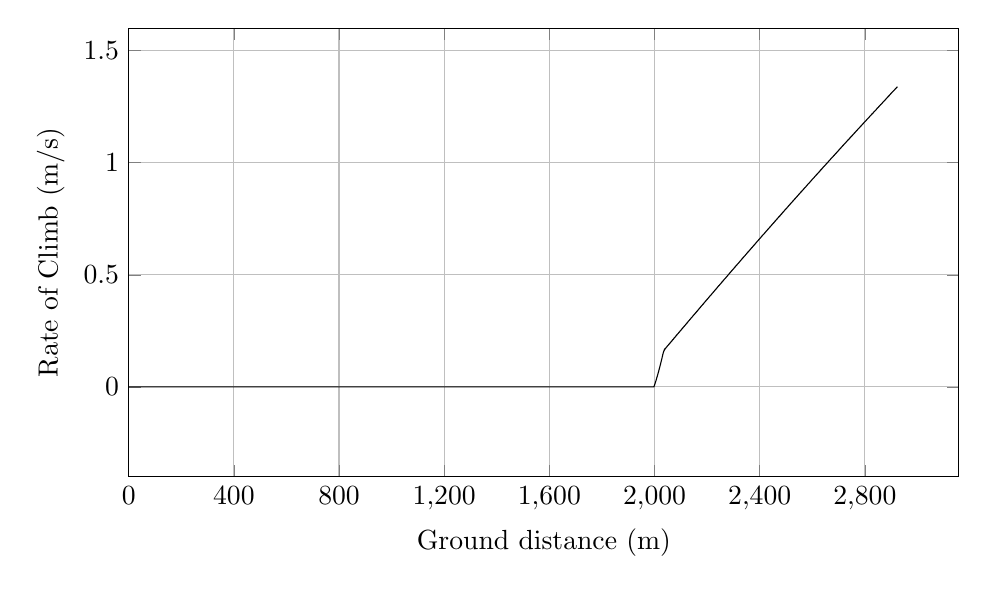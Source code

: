 %RateOfClimb_vs_GroundDistance
\begin{tikzpicture}

\begin{axis}[
width=\textwidth,
height=0.6\textwidth,
scaled ticks=false, tick label style={/pgf/number format/fixed},
xmin=0.0,
xmax=3157.695,
xtick={0,400,800,1200,1600,2000,2400,2800,3200},
xlabel={Ground distance (m)},
xmajorgrids,
ymin=-0.4,
ymax=1.6,
ylabel={Rate of Climb (m/s)},
ymajorgrids,
legend style={at={(1.03,0.5)},anchor=west,draw=black,fill=white,legend cell align=left}
]

\addplot [
color=black,
solid
]
table[row sep=crcr]{
1.36E-8	0.0\\
3.027E-7	0.0\\
2.959E-6	0.0\\
1.539E-5	0.0\\
5.361E-5	0.0\\
1.622E-4	0.0\\
3.721E-4	0.0\\
6.84E-4	0.0\\
0.001	0.0\\
0.002	0.0\\
0.002	0.0\\
0.003	0.0\\
0.004	0.0\\
0.005	0.0\\
0.006	0.0\\
0.007	0.0\\
0.008	0.0\\
0.009	0.0\\
0.01	0.0\\
0.012	0.0\\
0.013	0.0\\
0.015	0.0\\
0.017	0.0\\
0.019	0.0\\
0.021	0.0\\
0.023	0.0\\
0.025	0.0\\
0.027	0.0\\
0.03	0.0\\
0.032	0.0\\
0.035	0.0\\
0.037	0.0\\
0.04	0.0\\
0.043	0.0\\
0.046	0.0\\
0.049	0.0\\
0.052	0.0\\
0.055	0.0\\
0.059	0.0\\
0.062	0.0\\
0.066	0.0\\
0.07	0.0\\
0.073	0.0\\
0.077	0.0\\
0.081	0.0\\
0.085	0.0\\
0.09	0.0\\
0.094	0.0\\
0.098	0.0\\
0.103	0.0\\
0.108	0.0\\
0.112	0.0\\
0.117	0.0\\
0.122	0.0\\
0.127	0.0\\
0.132	0.0\\
0.138	0.0\\
0.143	0.0\\
0.148	0.0\\
0.154	0.0\\
0.16	0.0\\
0.166	0.0\\
0.172	0.0\\
0.178	0.0\\
0.184	0.0\\
0.19	0.0\\
0.196	0.0\\
0.203	0.0\\
0.21	0.0\\
0.216	0.0\\
0.223	0.0\\
0.23	0.0\\
0.237	0.0\\
0.244	0.0\\
0.251	0.0\\
0.259	0.0\\
0.266	0.0\\
0.274	0.0\\
0.282	0.0\\
0.289	0.0\\
0.298	0.0\\
0.306	0.0\\
0.314	0.0\\
0.322	0.0\\
0.33	0.0\\
0.339	0.0\\
0.347	0.0\\
0.356	0.0\\
0.365	0.0\\
0.374	0.0\\
0.384	0.0\\
0.393	0.0\\
0.402	0.0\\
0.412	0.0\\
0.421	0.0\\
0.431	0.0\\
0.441	0.0\\
0.451	0.0\\
0.461	0.0\\
0.472	0.0\\
0.482	0.0\\
0.493	0.0\\
0.504	0.0\\
0.514	0.0\\
0.525	0.0\\
0.536	0.0\\
0.547	0.0\\
0.559	0.0\\
0.57	0.0\\
0.582	0.0\\
0.594	0.0\\
0.605	0.0\\
0.617	0.0\\
0.63	0.0\\
0.642	0.0\\
0.654	0.0\\
0.667	0.0\\
0.68	0.0\\
0.693	0.0\\
0.706	0.0\\
0.718	0.0\\
0.732	0.0\\
0.745	0.0\\
0.759	0.0\\
0.773	0.0\\
0.786	0.0\\
0.8	0.0\\
0.815	0.0\\
0.829	0.0\\
0.844	0.0\\
0.858	0.0\\
0.873	0.0\\
0.888	0.0\\
0.903	0.0\\
0.918	0.0\\
0.934	0.0\\
0.949	0.0\\
0.965	0.0\\
0.98	0.0\\
0.996	0.0\\
1.012	0.0\\
1.028	0.0\\
1.044	0.0\\
1.061	0.0\\
1.077	0.0\\
1.094	0.0\\
1.111	0.0\\
1.128	0.0\\
1.145	0.0\\
1.162	0.0\\
1.18	0.0\\
1.198	0.0\\
1.215	0.0\\
1.234	0.0\\
1.252	0.0\\
1.27	0.0\\
1.289	0.0\\
1.308	0.0\\
1.327	0.0\\
1.346	0.0\\
1.365	0.0\\
1.385	0.0\\
1.405	0.0\\
1.425	0.0\\
1.445	0.0\\
1.466	0.0\\
1.485	0.0\\
1.505	0.0\\
1.526	0.0\\
1.546	0.0\\
1.567	0.0\\
1.588	0.0\\
1.609	0.0\\
1.63	0.0\\
1.652	0.0\\
1.674	0.0\\
1.696	0.0\\
1.717	0.0\\
1.74	0.0\\
1.763	0.0\\
1.786	0.0\\
1.809	0.0\\
1.832	0.0\\
1.856	0.0\\
1.879	0.0\\
1.903	0.0\\
1.927	0.0\\
1.952	0.0\\
1.976	0.0\\
2.0	0.0\\
2.025	0.0\\
2.05	0.0\\
2.075	0.0\\
2.1	0.0\\
2.126	0.0\\
2.152	0.0\\
2.177	0.0\\
2.203	0.0\\
2.23	0.0\\
2.257	0.0\\
2.284	0.0\\
2.311	0.0\\
2.339	0.0\\
2.366	0.0\\
2.394	0.0\\
2.422	0.0\\
2.45	0.0\\
2.479	0.0\\
2.507	0.0\\
2.535	0.0\\
2.563	0.0\\
2.592	0.0\\
2.621	0.0\\
2.65	0.0\\
2.68	0.0\\
2.709	0.0\\
2.74	0.0\\
2.77	0.0\\
2.801	0.0\\
2.832	0.0\\
2.862	0.0\\
2.893	0.0\\
2.924	0.0\\
2.955	0.0\\
2.987	0.0\\
3.019	0.0\\
3.051	0.0\\
3.083	0.0\\
3.115	0.0\\
3.149	0.0\\
3.182	0.0\\
3.214	0.0\\
3.248	0.0\\
3.282	0.0\\
3.316	0.0\\
3.351	0.0\\
3.386	0.0\\
3.422	0.0\\
3.456	0.0\\
3.491	0.0\\
3.526	0.0\\
3.561	0.0\\
3.597	0.0\\
3.633	0.0\\
3.67	0.0\\
3.708	0.0\\
3.745	0.0\\
3.783	0.0\\
3.821	0.0\\
3.859	0.0\\
3.897	0.0\\
3.935	0.0\\
3.974	0.0\\
4.012	0.0\\
4.052	0.0\\
4.09	0.0\\
4.129	0.0\\
4.168	0.0\\
4.208	0.0\\
4.248	0.0\\
4.289	0.0\\
4.33	0.0\\
4.371	0.0\\
4.412	0.0\\
4.454	0.0\\
4.495	0.0\\
4.537	0.0\\
4.581	0.0\\
4.623	0.0\\
4.666	0.0\\
4.709	0.0\\
4.752	0.0\\
4.796	0.0\\
4.841	0.0\\
4.885	0.0\\
4.929	0.0\\
4.973	0.0\\
5.017	0.0\\
5.063	0.0\\
5.108	0.0\\
5.154	0.0\\
5.199	0.0\\
5.244	0.0\\
5.292	0.0\\
5.338	0.0\\
5.386	0.0\\
5.434	0.0\\
5.481	0.0\\
5.53	0.0\\
5.579	0.0\\
5.626	0.0\\
5.675	0.0\\
5.725	0.0\\
5.774	0.0\\
5.826	0.0\\
5.874	0.0\\
5.923	0.0\\
5.973	0.0\\
6.023	0.0\\
6.074	0.0\\
6.125	0.0\\
6.177	0.0\\
6.23	0.0\\
6.283	0.0\\
6.335	0.0\\
6.388	0.0\\
6.441	0.0\\
6.495	0.0\\
6.55	0.0\\
6.604	0.0\\
6.658	0.0\\
6.712	0.0\\
6.767	0.0\\
6.822	0.0\\
6.877	0.0\\
6.934	0.0\\
6.989	0.0\\
7.046	0.0\\
7.103	0.0\\
7.16	0.0\\
7.218	0.0\\
7.277	0.0\\
7.335	0.0\\
7.393	0.0\\
7.452	0.0\\
7.512	0.0\\
7.573	0.0\\
7.632	0.0\\
7.693	0.0\\
7.753	0.0\\
7.814	0.0\\
7.876	0.0\\
7.938	0.0\\
8.001	0.0\\
8.065	0.0\\
8.127	0.0\\
8.19	0.0\\
8.253	0.0\\
8.316	0.0\\
8.38	0.0\\
8.445	0.0\\
8.51	0.0\\
8.574	0.0\\
8.639	0.0\\
8.707	0.0\\
8.773	0.0\\
8.839	0.0\\
8.906	0.0\\
8.972	0.0\\
9.039	0.0\\
9.107	0.0\\
9.175	0.0\\
9.244	0.0\\
9.312	0.0\\
9.382	0.0\\
9.451	0.0\\
9.521	0.0\\
9.591	0.0\\
9.662	0.0\\
9.734	0.0\\
9.806	0.0\\
9.878	0.0\\
9.952	0.0\\
10.024	0.0\\
10.096	0.0\\
10.168	0.0\\
10.241	0.0\\
10.315	0.0\\
10.39	0.0\\
10.465	0.0\\
10.541	0.0\\
10.618	0.0\\
10.693	0.0\\
10.77	0.0\\
10.847	0.0\\
10.925	0.0\\
11.003	0.0\\
11.082	0.0\\
11.159	0.0\\
11.239	0.0\\
11.317	0.0\\
11.396	0.0\\
11.478	0.0\\
11.557	0.0\\
11.637	0.0\\
11.718	0.0\\
11.8	0.0\\
11.882	0.0\\
11.964	0.0\\
12.046	0.0\\
12.13	0.0\\
12.214	0.0\\
12.296	0.0\\
12.381	0.0\\
12.465	0.0\\
12.55	0.0\\
12.635	0.0\\
12.721	0.0\\
12.807	0.0\\
12.893	0.0\\
12.978	0.0\\
13.065	0.0\\
13.152	0.0\\
13.241	0.0\\
13.33	0.0\\
13.417	0.0\\
13.507	0.0\\
13.596	0.0\\
13.687	0.0\\
13.779	0.0\\
13.873	0.0\\
13.964	0.0\\
14.056	0.0\\
14.149	0.0\\
14.243	0.0\\
14.339	0.0\\
14.431	0.0\\
14.524	0.0\\
14.619	0.0\\
14.715	0.0\\
14.81	0.0\\
14.903	0.0\\
15.001	0.0\\
15.098	0.0\\
15.197	0.0\\
15.295	0.0\\
15.393	0.0\\
15.49	0.0\\
15.588	0.0\\
15.688	0.0\\
15.787	0.0\\
15.887	0.0\\
15.988	0.0\\
16.088	0.0\\
16.191	0.0\\
16.292	0.0\\
16.396	0.0\\
16.498	0.0\\
16.601	0.0\\
16.706	0.0\\
16.811	0.0\\
16.918	0.0\\
17.023	0.0\\
17.129	0.0\\
17.235	0.0\\
17.341	0.0\\
17.448	0.0\\
17.557	0.0\\
17.666	0.0\\
17.775	0.0\\
17.885	0.0\\
17.996	0.0\\
18.109	0.0\\
18.22	0.0\\
18.333	0.0\\
18.445	0.0\\
18.557	0.0\\
18.669	0.0\\
18.782	0.0\\
18.896	0.0\\
19.009	0.0\\
19.124	0.0\\
19.241	0.0\\
19.355	0.0\\
19.47	0.0\\
19.585	0.0\\
19.705	0.0\\
19.821	0.0\\
19.941	0.0\\
20.061	0.0\\
20.177	0.0\\
20.298	0.0\\
20.42	0.0\\
20.542	0.0\\
20.662	0.0\\
20.784	0.0\\
20.904	0.0\\
21.028	0.0\\
21.148	0.0\\
21.271	0.0\\
21.393	0.0\\
21.514	0.0\\
21.637	0.0\\
21.759	0.0\\
21.885	0.0\\
22.01	0.0\\
22.136	0.0\\
22.264	0.0\\
22.393	0.0\\
22.521	0.0\\
22.649	0.0\\
22.775	0.0\\
22.903	0.0\\
23.032	0.0\\
23.163	0.0\\
23.295	0.0\\
23.427	0.0\\
23.559	0.0\\
23.687	0.0\\
23.818	0.0\\
23.948	0.0\\
24.077	0.0\\
24.21	0.0\\
24.345	0.0\\
24.477	0.0\\
24.61	0.0\\
24.747	0.0\\
24.883	0.0\\
25.017	0.0\\
25.154	0.0\\
25.29	0.0\\
25.425	0.0\\
25.562	0.0\\
25.701	0.0\\
25.837	0.0\\
25.975	0.0\\
26.003	0.0\\
26.021	0.0\\
26.031	0.0\\
26.058	0.0\\
26.061	0.0\\
26.064	0.0\\
26.066	0.0\\
26.068	0.0\\
26.07	0.0\\
26.078	0.0\\
26.103	0.0\\
26.167	0.0\\
26.298	0.0\\
26.427	0.0\\
26.556	0.0\\
26.686	0.0\\
26.818	0.0\\
26.949	0.0\\
27.08	0.0\\
27.215	0.0\\
27.348	0.0\\
27.482	0.0\\
27.617	0.0\\
27.753	0.0\\
27.889	0.0\\
28.024	0.0\\
28.161	0.0\\
28.298	0.0\\
28.435	0.0\\
28.574	0.0\\
28.714	0.0\\
28.853	0.0\\
28.992	0.0\\
29.133	0.0\\
29.275	0.0\\
29.416	0.0\\
29.558	0.0\\
29.702	0.0\\
29.847	0.0\\
29.99	0.0\\
30.132	0.0\\
30.277	0.0\\
30.422	0.0\\
30.566	0.0\\
30.712	0.0\\
30.857	0.0\\
31.007	0.0\\
31.154	0.0\\
31.303	0.0\\
31.451	0.0\\
31.603	0.0\\
31.755	0.0\\
31.906	0.0\\
32.056	0.0\\
32.21	0.0\\
32.36	0.0\\
32.512	0.0\\
32.665	0.0\\
32.821	0.0\\
32.977	0.0\\
33.131	0.0\\
33.289	0.0\\
33.444	0.0\\
33.6	0.0\\
33.757	0.0\\
33.917	0.0\\
34.074	0.0\\
34.233	0.0\\
34.393	0.0\\
34.554	0.0\\
34.714	0.0\\
34.876	0.0\\
35.037	0.0\\
35.2	0.0\\
35.363	0.0\\
35.527	0.0\\
35.691	0.0\\
35.855	0.0\\
36.017	0.0\\
36.182	0.0\\
36.349	0.0\\
36.514	0.0\\
36.681	0.0\\
36.846	0.0\\
37.013	0.0\\
37.182	0.0\\
37.351	0.0\\
37.52	0.0\\
37.69	0.0\\
37.86	0.0\\
38.028	0.0\\
38.199	0.0\\
38.373	0.0\\
38.547	0.0\\
38.719	0.0\\
38.892	0.0\\
39.062	0.0\\
39.238	0.0\\
39.412	0.0\\
39.585	0.0\\
39.761	0.0\\
39.937	0.0\\
40.114	0.0\\
40.291	0.0\\
40.468	0.0\\
40.646	0.0\\
40.824	0.0\\
41.001	0.0\\
41.18	0.0\\
41.36	0.0\\
41.539	0.0\\
41.72	0.0\\
41.899	0.0\\
42.081	0.0\\
42.265	0.0\\
42.445	0.0\\
42.627	0.0\\
42.811	0.0\\
42.994	0.0\\
43.178	0.0\\
43.362	0.0\\
43.546	0.0\\
43.732	0.0\\
43.917	0.0\\
44.105	0.0\\
44.294	0.0\\
44.479	0.0\\
44.665	0.0\\
44.852	0.0\\
45.038	0.0\\
45.227	0.0\\
45.416	0.0\\
45.605	0.0\\
45.794	0.0\\
45.987	0.0\\
46.178	0.0\\
46.368	0.0\\
46.559	0.0\\
46.751	0.0\\
46.942	0.0\\
47.137	0.0\\
47.334	0.0\\
47.53	0.0\\
47.723	0.0\\
47.919	0.0\\
48.113	0.0\\
48.311	0.0\\
48.509	0.0\\
48.705	0.0\\
48.903	0.0\\
49.1	0.0\\
49.297	0.0\\
49.495	0.0\\
49.694	0.0\\
49.895	0.0\\
50.097	0.0\\
50.296	0.0\\
50.498	0.0\\
50.7	0.0\\
50.903	0.0\\
51.105	0.0\\
51.308	0.0\\
51.51	0.0\\
51.714	0.0\\
51.918	0.0\\
52.121	0.0\\
52.326	0.0\\
52.532	0.0\\
52.739	0.0\\
52.944	0.0\\
53.154	0.0\\
53.361	0.0\\
53.571	0.0\\
53.778	0.0\\
53.988	0.0\\
54.196	0.0\\
54.407	0.0\\
54.617	0.0\\
54.827	0.0\\
55.04	0.0\\
55.254	0.0\\
55.467	0.0\\
55.681	0.0\\
55.895	0.0\\
56.109	0.0\\
56.326	0.0\\
56.542	0.0\\
56.761	0.0\\
56.977	0.0\\
57.196	0.0\\
57.413	0.0\\
57.634	0.0\\
57.854	0.0\\
58.074	0.0\\
58.294	0.0\\
58.516	0.0\\
58.738	0.0\\
58.96	0.0\\
59.183	0.0\\
59.406	0.0\\
59.631	0.0\\
59.856	0.0\\
60.084	0.0\\
60.308	0.0\\
60.535	0.0\\
60.764	0.0\\
60.991	0.0\\
61.218	0.0\\
61.447	0.0\\
61.674	0.0\\
61.907	0.0\\
62.137	0.0\\
62.366	0.0\\
62.596	0.0\\
62.828	0.0\\
63.06	0.0\\
63.293	0.0\\
63.526	0.0\\
63.76	0.0\\
63.993	0.0\\
64.231	0.0\\
64.471	0.0\\
64.709	0.0\\
64.949	0.0\\
65.187	0.0\\
65.427	0.0\\
65.666	0.0\\
65.909	0.0\\
66.151	0.0\\
66.395	0.0\\
66.638	0.0\\
66.882	0.0\\
67.124	0.0\\
67.368	0.0\\
67.616	0.0\\
67.861	0.0\\
68.11	0.0\\
68.356	0.0\\
68.605	0.0\\
68.855	0.0\\
69.104	0.0\\
69.358	0.0\\
69.612	0.0\\
69.863	0.0\\
70.117	0.0\\
70.371	0.0\\
70.625	0.0\\
70.88	0.0\\
71.135	0.0\\
71.395	0.0\\
71.653	0.0\\
71.915	0.0\\
72.172	0.0\\
72.433	0.0\\
72.693	0.0\\
72.956	0.0\\
73.217	0.0\\
73.482	0.0\\
73.743	0.0\\
74.008	0.0\\
74.275	0.0\\
74.545	0.0\\
74.816	0.0\\
75.083	0.0\\
75.354	0.0\\
75.628	0.0\\
75.899	0.0\\
76.17	0.0\\
76.443	0.0\\
76.716	0.0\\
76.993	0.0\\
77.27	0.0\\
77.548	0.0\\
77.826	0.0\\
78.104	0.0\\
78.386	0.0\\
78.669	0.0\\
78.954	0.0\\
79.237	0.0\\
79.519	0.0\\
79.806	0.0\\
80.092	0.0\\
80.379	0.0\\
80.669	0.0\\
80.96	0.0\\
81.251	0.0\\
81.543	0.0\\
81.836	0.0\\
82.131	0.0\\
82.428	0.0\\
82.728	0.0\\
83.027	0.0\\
83.33	0.0\\
83.63	0.0\\
83.93	0.0\\
84.234	0.0\\
84.537	0.0\\
84.841	0.0\\
85.148	0.0\\
85.455	0.0\\
85.762	0.0\\
86.072	0.0\\
86.384	0.0\\
86.697	0.0\\
87.012	0.0\\
87.327	0.0\\
87.645	0.0\\
87.962	0.0\\
88.278	0.0\\
88.601	0.0\\
88.921	0.0\\
89.242	0.0\\
89.566	0.0\\
89.888	0.0\\
90.214	0.0\\
90.541	0.0\\
90.867	0.0\\
91.197	0.0\\
91.527	0.0\\
91.856	0.0\\
92.191	0.0\\
92.528	0.0\\
92.867	0.0\\
93.203	0.0\\
93.537	0.0\\
93.876	0.0\\
94.209	0.0\\
94.55	0.0\\
94.891	0.0\\
95.231	0.0\\
95.574	0.0\\
95.914	0.0\\
96.257	0.0\\
96.6	0.0\\
96.942	0.0\\
97.286	0.0\\
97.629	0.0\\
97.971	0.0\\
98.312	0.0\\
98.656	0.0\\
99.001	0.0\\
99.35	0.0\\
99.695	0.0\\
100.041	0.0\\
100.386	0.0\\
100.729	0.0\\
101.074	0.0\\
101.419	0.0\\
101.763	0.0\\
102.111	0.0\\
102.456	0.0\\
102.798	0.0\\
103.141	0.0\\
103.485	0.0\\
103.829	0.0\\
104.172	0.0\\
104.512	0.0\\
104.86	0.0\\
105.205	0.0\\
105.548	0.0\\
105.888	0.0\\
106.233	0.0\\
106.575	0.0\\
106.916	0.0\\
107.257	0.0\\
107.599	0.0\\
107.937	0.0\\
108.275	0.0\\
108.288	0.0\\
108.3	0.0\\
108.309	0.0\\
108.317	0.0\\
108.325	0.0\\
108.339	0.0\\
108.351	0.0\\
108.395	0.0\\
108.53	0.0\\
108.799	0.0\\
109.105	0.0\\
109.415	0.0\\
109.723	0.0\\
110.032	0.0\\
110.341	0.0\\
110.653	0.0\\
110.971	0.0\\
111.289	0.0\\
111.609	0.0\\
111.928	0.0\\
112.248	0.0\\
112.572	0.0\\
112.895	0.0\\
113.22	0.0\\
113.549	0.0\\
113.877	0.0\\
114.209	0.0\\
114.541	0.0\\
114.878	0.0\\
115.216	0.0\\
115.555	0.0\\
115.897	0.0\\
116.24	0.0\\
116.585	0.0\\
116.928	0.0\\
117.275	0.0\\
117.624	0.0\\
117.974	0.0\\
118.327	0.0\\
118.682	0.0\\
119.039	0.0\\
119.397	0.0\\
119.755	0.0\\
120.113	0.0\\
120.474	0.0\\
120.841	0.0\\
121.205	0.0\\
121.573	0.0\\
121.941	0.0\\
122.31	0.0\\
122.683	0.0\\
123.053	0.0\\
123.428	0.0\\
123.804	0.0\\
124.178	0.0\\
124.552	0.0\\
124.926	0.0\\
125.305	0.0\\
125.681	0.0\\
126.061	0.0\\
126.445	0.0\\
126.827	0.0\\
127.207	0.0\\
127.593	0.0\\
127.971	0.0\\
128.355	0.0\\
128.737	0.0\\
129.12	0.0\\
129.501	0.0\\
129.884	0.0\\
130.268	0.0\\
130.652	0.0\\
131.037	0.0\\
131.423	0.0\\
131.809	0.0\\
132.193	0.0\\
132.58	0.0\\
132.962	0.0\\
133.345	0.0\\
133.728	0.0\\
134.115	0.0\\
134.501	0.0\\
134.886	0.0\\
135.27	0.0\\
135.651	0.0\\
136.035	0.0\\
136.417	0.0\\
136.799	0.0\\
137.18	0.0\\
137.564	0.0\\
137.945	0.0\\
138.33	0.0\\
138.713	0.0\\
139.096	0.0\\
139.48	0.0\\
139.863	0.0\\
140.247	0.0\\
140.632	0.0\\
141.016	0.0\\
141.4	0.0\\
141.784	0.0\\
142.167	0.0\\
142.552	0.0\\
142.936	0.0\\
143.322	0.0\\
143.706	0.0\\
144.09	0.0\\
144.477	0.0\\
144.864	0.0\\
145.248	0.0\\
145.63	0.0\\
146.013	0.0\\
146.397	0.0\\
146.78	0.0\\
147.165	0.0\\
147.547	0.0\\
147.931	0.0\\
148.315	0.0\\
148.7	0.0\\
149.087	0.0\\
149.471	0.0\\
149.855	0.0\\
150.238	0.0\\
150.622	0.0\\
151.008	0.0\\
151.395	0.0\\
151.78	0.0\\
152.165	0.0\\
152.551	0.0\\
152.94	0.0\\
153.325	0.0\\
153.712	0.0\\
154.1	0.0\\
154.489	0.0\\
154.879	0.0\\
155.268	0.0\\
155.656	0.0\\
156.044	0.0\\
156.435	0.0\\
156.821	0.0\\
157.211	0.0\\
157.6	0.0\\
157.99	0.0\\
158.381	0.0\\
158.773	0.0\\
159.164	0.0\\
159.554	0.0\\
159.946	0.0\\
160.338	0.0\\
160.73	0.0\\
161.124	0.0\\
161.519	0.0\\
161.914	0.0\\
162.31	0.0\\
162.706	0.0\\
163.103	0.0\\
163.5	0.0\\
163.896	0.0\\
164.293	0.0\\
164.688	0.0\\
165.086	0.0\\
165.485	0.0\\
165.883	0.0\\
166.282	0.0\\
166.683	0.0\\
167.085	0.0\\
167.486	0.0\\
167.889	0.0\\
168.29	0.0\\
168.692	0.0\\
169.097	0.0\\
169.501	0.0\\
169.907	0.0\\
170.312	0.0\\
170.718	0.0\\
171.124	0.0\\
171.533	0.0\\
171.942	0.0\\
172.35	0.0\\
172.76	0.0\\
173.171	0.0\\
173.583	0.0\\
173.993	0.0\\
174.401	0.0\\
174.816	0.0\\
175.23	0.0\\
175.643	0.0\\
176.054	0.0\\
176.469	0.0\\
176.883	0.0\\
177.3	0.0\\
177.719	0.0\\
178.135	0.0\\
178.555	0.0\\
178.975	0.0\\
179.397	0.0\\
179.818	0.0\\
180.241	0.0\\
180.666	0.0\\
181.09	0.0\\
181.514	0.0\\
181.611	0.0\\
181.938	0.0\\
182.363	0.0\\
183.208	0.0\\
184.086	0.0\\
184.964	0.0\\
185.846	0.0\\
186.726	0.0\\
187.618	0.0\\
188.504	0.0\\
189.393	0.0\\
190.283	0.0\\
191.176	0.0\\
192.066	0.0\\
192.962	0.0\\
193.856	0.0\\
194.761	0.0\\
195.671	0.0\\
196.574	0.0\\
197.491	0.0\\
198.403	0.0\\
199.321	0.0\\
200.235	0.0\\
201.149	0.0\\
202.068	0.0\\
202.986	0.0\\
203.91	0.0\\
204.835	0.0\\
205.762	0.0\\
206.694	0.0\\
207.628	0.0\\
208.56	0.0\\
209.499	0.0\\
210.44	0.0\\
211.375	0.0\\
212.318	0.0\\
213.271	0.0\\
214.218	0.0\\
215.175	0.0\\
216.132	0.0\\
217.082	0.0\\
218.037	0.0\\
218.992	0.0\\
219.953	0.0\\
220.913	0.0\\
221.882	0.0\\
222.853	0.0\\
223.821	0.0\\
224.792	0.0\\
225.779	0.0\\
226.759	0.0\\
227.738	0.0\\
228.719	0.0\\
229.716	0.0\\
230.713	0.0\\
231.71	0.0\\
232.71	0.0\\
233.705	0.0\\
234.71	0.0\\
235.714	0.0\\
236.732	0.0\\
237.747	0.0\\
238.761	0.0\\
239.785	0.0\\
240.81	0.0\\
241.835	0.0\\
242.864	0.0\\
243.891	0.0\\
244.925	0.0\\
245.954	0.0\\
246.987	0.0\\
248.037	0.0\\
249.07	0.0\\
250.122	0.0\\
251.191	0.0\\
252.253	0.0\\
253.306	0.0\\
254.37	0.0\\
255.431	0.0\\
256.51	0.0\\
257.591	0.0\\
258.684	0.0\\
259.764	0.0\\
260.858	0.0\\
261.944	0.0\\
263.042	0.0\\
264.16	0.0\\
265.27	0.0\\
266.384	0.0\\
267.485	0.0\\
268.591	0.0\\
269.716	0.0\\
270.845	0.0\\
271.989	0.0\\
273.129	0.0\\
274.26	0.0\\
275.414	0.0\\
276.574	0.0\\
277.726	0.0\\
278.873	0.0\\
280.029	0.0\\
281.177	0.0\\
282.352	0.0\\
283.552	0.0\\
284.758	0.0\\
285.942	0.0\\
287.122	0.0\\
288.338	0.0\\
289.546	0.0\\
290.762	0.0\\
291.975	0.0\\
293.197	0.0\\
294.443	0.0\\
295.675	0.0\\
296.914	0.0\\
298.177	0.0\\
299.457	0.0\\
300.711	0.0\\
301.969	0.0\\
303.249	0.0\\
304.511	0.0\\
305.789	0.0\\
307.057	0.0\\
308.361	0.0\\
309.644	0.0\\
310.935	0.0\\
312.225	0.0\\
313.534	0.0\\
314.841	0.0\\
316.14	0.0\\
317.444	0.0\\
318.746	0.0\\
320.063	0.0\\
321.376	0.0\\
322.716	0.0\\
324.024	0.0\\
325.343	0.0\\
326.667	0.0\\
327.979	0.0\\
329.294	0.0\\
330.619	0.0\\
331.929	0.0\\
333.24	0.0\\
334.558	0.0\\
335.863	0.0\\
337.168	0.0\\
338.482	0.0\\
339.774	0.0\\
341.077	0.0\\
342.377	0.0\\
343.662	0.0\\
344.931	0.0\\
346.209	0.0\\
347.479	0.0\\
348.746	0.0\\
350.002	0.0\\
351.263	0.0\\
352.522	0.0\\
353.784	0.0\\
355.036	0.0\\
356.284	0.0\\
356.533	0.0\\
356.702	0.0\\
356.786	0.0\\
356.843	0.0\\
356.888	0.0\\
356.919	0.0\\
356.962	0.0\\
356.986	0.0\\
356.996	0.0\\
357.006	0.0\\
357.054	0.0\\
357.209	0.0\\
357.668	0.0\\
358.588	0.0\\
359.661	0.0\\
360.745	0.0\\
361.83	0.0\\
362.927	0.0\\
364.029	0.0\\
365.137	0.0\\
366.249	0.0\\
367.361	0.0\\
368.486	0.0\\
369.616	0.0\\
370.756	0.0\\
371.904	0.0\\
373.045	0.0\\
374.198	0.0\\
375.354	0.0\\
376.514	0.0\\
377.684	0.0\\
378.858	0.0\\
380.037	0.0\\
381.222	0.0\\
382.417	0.0\\
383.615	0.0\\
384.821	0.0\\
386.044	0.0\\
387.276	0.0\\
388.51	0.0\\
389.737	0.0\\
390.981	0.0\\
392.232	0.0\\
393.481	0.0\\
394.742	0.0\\
396.02	0.0\\
397.28	0.0\\
398.573	0.0\\
399.85	0.0\\
401.123	0.0\\
402.424	0.0\\
403.732	0.0\\
405.036	0.0\\
406.339	0.0\\
407.651	0.0\\
408.96	0.0\\
410.276	0.0\\
411.591	0.0\\
412.912	0.0\\
414.226	0.0\\
415.534	0.0\\
416.846	0.0\\
418.159	0.0\\
419.473	0.0\\
420.801	0.0\\
422.123	0.0\\
423.434	0.0\\
424.749	0.0\\
426.052	0.0\\
427.362	0.0\\
428.662	0.0\\
429.975	0.0\\
431.282	0.0\\
432.578	0.0\\
433.876	0.0\\
435.176	0.0\\
436.477	0.0\\
437.777	0.0\\
439.072	0.0\\
440.345	0.0\\
441.63	0.0\\
442.911	0.0\\
444.191	0.0\\
445.464	0.0\\
446.739	0.0\\
448.014	0.0\\
449.29	0.0\\
450.55	0.0\\
451.814	0.0\\
453.07	0.0\\
454.332	0.0\\
455.585	0.0\\
456.842	0.0\\
458.098	0.0\\
459.335	0.0\\
460.593	0.0\\
461.841	0.0\\
463.084	0.0\\
464.336	0.0\\
465.589	0.0\\
466.826	0.0\\
468.071	0.0\\
469.307	0.0\\
470.558	0.0\\
471.799	0.0\\
473.035	0.0\\
474.272	0.0\\
475.509	0.0\\
476.748	0.0\\
477.987	0.0\\
479.227	0.0\\
480.46	0.0\\
481.696	0.0\\
482.927	0.0\\
484.152	0.0\\
485.38	0.0\\
486.615	0.0\\
487.844	0.0\\
489.07	0.0\\
490.3	0.0\\
491.524	0.0\\
492.755	0.0\\
493.988	0.0\\
495.215	0.0\\
496.434	0.0\\
497.656	0.0\\
498.877	0.0\\
500.106	0.0\\
501.333	0.0\\
502.565	0.0\\
503.783	0.0\\
505.002	0.0\\
506.229	0.0\\
507.458	0.0\\
508.683	0.0\\
509.918	0.0\\
511.142	0.0\\
512.366	0.0\\
513.589	0.0\\
514.807	0.0\\
516.031	0.0\\
517.256	0.0\\
518.48	0.0\\
519.706	0.0\\
520.932	0.0\\
522.16	0.0\\
523.391	0.0\\
524.614	0.0\\
525.84	0.0\\
527.062	0.0\\
528.297	0.0\\
529.526	0.0\\
530.761	0.0\\
531.993	0.0\\
533.225	0.0\\
534.458	0.0\\
535.688	0.0\\
536.92	0.0\\
538.149	0.0\\
539.381	0.0\\
540.61	0.0\\
541.85	0.0\\
543.083	0.0\\
544.319	0.0\\
545.559	0.0\\
546.791	0.0\\
548.034	0.0\\
549.272	0.0\\
550.517	0.0\\
551.762	0.0\\
552.998	0.0\\
554.243	0.0\\
555.484	0.0\\
556.732	0.0\\
557.98	0.0\\
559.227	0.0\\
560.477	0.0\\
561.725	0.0\\
562.976	0.0\\
564.223	0.0\\
565.476	0.0\\
566.728	0.0\\
567.981	0.0\\
569.242	0.0\\
570.508	0.0\\
571.765	0.0\\
573.023	0.0\\
574.28	0.0\\
575.542	0.0\\
576.806	0.0\\
578.07	0.0\\
579.338	0.0\\
580.602	0.0\\
581.871	0.0\\
583.148	0.0\\
584.416	0.0\\
585.693	0.0\\
586.969	0.0\\
588.24	0.0\\
589.52	0.0\\
590.802	0.0\\
592.079	0.0\\
593.361	0.0\\
594.649	0.0\\
595.935	0.0\\
597.219	0.0\\
598.503	0.0\\
599.797	0.0\\
601.085	0.0\\
602.369	0.0\\
603.665	0.0\\
604.965	0.0\\
606.263	0.0\\
607.56	0.0\\
608.86	0.0\\
610.163	0.0\\
611.464	0.0\\
612.771	0.0\\
614.077	0.0\\
615.387	0.0\\
616.703	0.0\\
618.012	0.0\\
619.317	0.0\\
620.634	0.0\\
621.945	0.0\\
623.258	0.0\\
624.583	0.0\\
625.911	0.0\\
627.234	0.0\\
628.561	0.0\\
629.891	0.0\\
631.225	0.0\\
632.564	0.0\\
633.902	0.0\\
635.24	0.0\\
636.579	0.0\\
637.914	0.0\\
639.259	0.0\\
640.608	0.0\\
641.956	0.0\\
643.311	0.0\\
644.664	0.0\\
646.02	0.0\\
647.377	0.0\\
648.743	0.0\\
650.104	0.0\\
651.474	0.0\\
652.844	0.0\\
654.218	0.0\\
655.589	0.0\\
656.967	0.0\\
658.344	0.0\\
659.729	0.0\\
661.112	0.0\\
662.505	0.0\\
663.89	0.0\\
665.274	0.0\\
666.664	0.0\\
668.064	0.0\\
669.464	0.0\\
670.868	0.0\\
672.28	0.0\\
673.687	0.0\\
675.104	0.0\\
676.515	0.0\\
677.931	0.0\\
679.355	0.0\\
680.773	0.0\\
682.187	0.0\\
683.616	0.0\\
685.054	0.0\\
686.485	0.0\\
687.926	0.0\\
689.363	0.0\\
690.804	0.0\\
692.255	0.0\\
693.702	0.0\\
695.156	0.0\\
696.621	0.0\\
698.087	0.0\\
699.546	0.0\\
701.012	0.0\\
702.477	0.0\\
703.946	0.0\\
705.421	0.0\\
706.9	0.0\\
708.391	0.0\\
709.88	0.0\\
711.378	0.0\\
712.878	0.0\\
714.376	0.0\\
715.889	0.0\\
717.397	0.0\\
718.907	0.0\\
720.424	0.0\\
721.946	0.0\\
723.47	0.0\\
725.0	0.0\\
726.537	0.0\\
728.08	0.0\\
729.622	0.0\\
731.164	0.0\\
732.727	0.0\\
734.285	0.0\\
735.849	0.0\\
737.425	0.0\\
739.003	0.0\\
740.578	0.0\\
742.166	0.0\\
743.75	0.0\\
745.346	0.0\\
746.947	0.0\\
748.555	0.0\\
750.165	0.0\\
751.79	0.0\\
753.408	0.0\\
755.042	0.0\\
756.679	0.0\\
758.326	0.0\\
759.981	0.0\\
761.628	0.0\\
763.286	0.0\\
764.955	0.0\\
766.632	0.0\\
768.308	0.0\\
769.998	0.0\\
771.693	0.0\\
773.39	0.0\\
775.099	0.0\\
776.822	0.0\\
778.548	0.0\\
780.284	0.0\\
782.033	0.0\\
783.779	0.0\\
785.535	0.0\\
787.304	0.0\\
789.078	0.0\\
790.859	0.0\\
792.656	0.0\\
794.459	0.0\\
796.29	0.0\\
798.116	0.0\\
799.954	0.0\\
801.805	0.0\\
803.671	0.0\\
805.542	0.0\\
807.438	0.0\\
809.334	0.0\\
811.251	0.0\\
813.18	0.0\\
815.14	0.0\\
817.096	0.0\\
819.087	0.0\\
821.091	0.0\\
823.104	0.0\\
825.141	0.0\\
827.199	0.0\\
829.284	0.0\\
831.386	0.0\\
833.518	0.0\\
835.651	0.0\\
837.816	0.0\\
840.018	0.0\\
842.244	0.0\\
844.487	0.0\\
846.751	0.0\\
849.044	0.0\\
851.371	0.0\\
853.711	0.0\\
856.074	0.0\\
858.435	0.0\\
860.792	0.0\\
863.151	0.0\\
865.51	0.0\\
867.825	0.0\\
870.117	0.0\\
872.401	0.0\\
874.672	0.0\\
876.911	0.0\\
879.139	0.0\\
881.325	0.0\\
883.502	0.0\\
885.633	0.0\\
887.766	0.0\\
889.873	0.0\\
891.969	0.0\\
894.052	0.0\\
896.109	0.0\\
898.156	0.0\\
900.182	0.0\\
902.197	0.0\\
904.2	0.0\\
906.176	0.0\\
908.146	0.0\\
910.101	0.0\\
912.054	0.0\\
913.987	0.0\\
915.909	0.0\\
917.824	0.0\\
919.724	0.0\\
921.614	0.0\\
923.5	0.0\\
925.37	0.0\\
927.237	0.0\\
929.095	0.0\\
929.463	0.0\\
929.74	0.0\\
929.981	0.0\\
930.134	0.0\\
930.239	0.0\\
930.312	0.0\\
930.374	0.0\\
930.443	0.0\\
930.514	0.0\\
930.533	0.0\\
930.554	0.0\\
930.67	0.0\\
931.174	0.0\\
932.919	0.0\\
934.723	0.0\\
936.534	0.0\\
938.356	0.0\\
940.182	0.0\\
942.022	0.0\\
943.874	0.0\\
945.747	0.0\\
947.63	0.0\\
949.523	0.0\\
951.425	0.0\\
953.344	0.0\\
955.289	0.0\\
957.238	0.0\\
959.202	0.0\\
961.181	0.0\\
963.171	0.0\\
965.179	0.0\\
967.202	0.0\\
969.248	0.0\\
971.311	0.0\\
973.392	0.0\\
975.5	0.0\\
977.634	0.0\\
979.771	0.0\\
981.93	0.0\\
984.113	0.0\\
986.315	0.0\\
988.537	0.0\\
990.783	0.0\\
993.035	0.0\\
995.303	0.0\\
997.595	0.0\\
999.895	0.0\\
1002.196	0.0\\
1004.523	0.0\\
1006.844	0.0\\
1009.154	0.0\\
1011.461	0.0\\
1013.755	0.0\\
1016.05	0.0\\
1018.35	0.0\\
1020.644	0.0\\
1022.914	0.0\\
1025.162	0.0\\
1027.41	0.0\\
1029.645	0.0\\
1031.878	0.0\\
1034.088	0.0\\
1036.261	0.0\\
1038.454	0.0\\
1040.606	0.0\\
1042.758	0.0\\
1044.895	0.0\\
1047.026	0.0\\
1049.137	0.0\\
1051.257	0.0\\
1053.359	0.0\\
1055.455	0.0\\
1057.534	0.0\\
1059.607	0.0\\
1061.673	0.0\\
1063.726	0.0\\
1065.774	0.0\\
1067.813	0.0\\
1069.86	0.0\\
1071.887	0.0\\
1073.913	0.0\\
1075.938	0.0\\
1077.953	0.0\\
1079.966	0.0\\
1081.964	0.0\\
1083.96	0.0\\
1085.951	0.0\\
1087.94	0.0\\
1089.919	0.0\\
1091.896	0.0\\
1093.864	0.0\\
1095.831	0.0\\
1097.802	0.0\\
1099.763	0.0\\
1101.717	0.0\\
1103.672	0.0\\
1105.616	0.0\\
1107.566	0.0\\
1109.508	0.0\\
1111.458	0.0\\
1113.407	0.0\\
1115.354	0.0\\
1117.305	0.0\\
1119.243	0.0\\
1121.17	0.0\\
1123.107	0.0\\
1125.032	0.0\\
1126.962	0.0\\
1128.888	0.0\\
1130.802	0.0\\
1132.726	0.0\\
1134.656	0.0\\
1136.582	0.0\\
1138.493	0.0\\
1140.409	0.0\\
1142.321	0.0\\
1144.234	0.0\\
1146.137	0.0\\
1148.042	0.0\\
1149.957	0.0\\
1151.86	0.0\\
1153.765	0.0\\
1155.681	0.0\\
1157.58	0.0\\
1159.492	0.0\\
1161.396	0.0\\
1163.304	0.0\\
1165.204	0.0\\
1167.097	0.0\\
1168.994	0.0\\
1170.899	0.0\\
1172.805	0.0\\
1174.704	0.0\\
1176.6	0.0\\
1178.5	0.0\\
1180.405	0.0\\
1182.304	0.0\\
1184.21	0.0\\
1186.115	0.0\\
1188.014	0.0\\
1189.911	0.0\\
1191.819	0.0\\
1193.717	0.0\\
1195.62	0.0\\
1197.525	0.0\\
1199.429	0.0\\
1201.329	0.0\\
1203.23	0.0\\
1205.135	0.0\\
1207.048	0.0\\
1208.961	0.0\\
1210.873	0.0\\
1212.784	0.0\\
1214.688	0.0\\
1216.591	0.0\\
1218.493	0.0\\
1220.403	0.0\\
1222.315	0.0\\
1224.224	0.0\\
1226.133	0.0\\
1228.042	0.0\\
1229.959	0.0\\
1231.872	0.0\\
1233.79	0.0\\
1235.712	0.0\\
1237.623	0.0\\
1239.546	0.0\\
1241.469	0.0\\
1243.396	0.0\\
1245.329	0.0\\
1247.252	0.0\\
1249.174	0.0\\
1251.103	0.0\\
1253.028	0.0\\
1254.954	0.0\\
1256.874	0.0\\
1258.801	0.0\\
1260.725	0.0\\
1262.664	0.0\\
1264.598	0.0\\
1266.537	0.0\\
1268.473	0.0\\
1270.421	0.0\\
1272.356	0.0\\
1274.294	0.0\\
1276.227	0.0\\
1278.175	0.0\\
1280.118	0.0\\
1282.064	0.0\\
1284.015	0.0\\
1285.965	0.0\\
1287.914	0.0\\
1289.868	0.0\\
1291.823	0.0\\
1293.784	0.0\\
1295.74	0.0\\
1297.702	0.0\\
1299.664	0.0\\
1301.634	0.0\\
1303.614	0.0\\
1305.588	0.0\\
1307.558	0.0\\
1309.537	0.0\\
1311.51	0.0\\
1313.487	0.0\\
1315.464	0.0\\
1317.452	0.0\\
1319.434	0.0\\
1321.428	0.0\\
1323.415	0.0\\
1325.409	0.0\\
1327.409	0.0\\
1329.412	0.0\\
1331.416	0.0\\
1333.416	0.0\\
1335.417	0.0\\
1337.421	0.0\\
1339.427	0.0\\
1341.429	0.0\\
1343.44	0.0\\
1345.452	0.0\\
1347.466	0.0\\
1349.487	0.0\\
1351.5	0.0\\
1353.533	0.0\\
1355.563	0.0\\
1357.589	0.0\\
1359.631	0.0\\
1361.665	0.0\\
1363.7	0.0\\
1365.743	0.0\\
1367.787	0.0\\
1369.834	0.0\\
1371.882	0.0\\
1373.929	0.0\\
1375.985	0.0\\
1378.042	0.0\\
1380.104	0.0\\
1382.169	0.0\\
1384.24	0.0\\
1386.306	0.0\\
1388.377	0.0\\
1390.448	0.0\\
1392.53	0.0\\
1394.608	0.0\\
1396.697	0.0\\
1398.786	0.0\\
1400.885	0.0\\
1402.975	0.0\\
1405.075	0.0\\
1407.185	0.0\\
1409.294	0.0\\
1411.399	0.0\\
1413.522	0.0\\
1415.641	0.0\\
1417.764	0.0\\
1419.888	0.0\\
1422.021	0.0\\
1424.149	0.0\\
1426.286	0.0\\
1428.431	0.0\\
1430.581	0.0\\
1432.732	0.0\\
1434.889	0.0\\
1437.043	0.0\\
1439.213	0.0\\
1441.38	0.0\\
1443.551	0.0\\
1445.732	0.0\\
1447.91	0.0\\
1450.094	0.0\\
1452.28	0.0\\
1454.465	0.0\\
1456.657	0.0\\
1458.843	0.0\\
1461.049	0.0\\
1463.251	0.0\\
1465.453	0.0\\
1467.663	0.0\\
1469.88	0.0\\
1472.101	0.0\\
1474.319	0.0\\
1476.537	0.0\\
1478.765	0.0\\
1481.006	0.0\\
1483.241	0.0\\
1485.481	0.0\\
1487.727	0.0\\
1489.995	0.0\\
1492.262	0.0\\
1494.532	0.0\\
1496.807	0.0\\
1499.089	0.0\\
1501.376	0.0\\
1503.664	0.0\\
1505.958	0.0\\
1508.252	0.0\\
1510.562	0.0\\
1512.875	0.0\\
1515.195	0.0\\
1517.529	0.0\\
1519.864	0.0\\
1522.2	0.0\\
1524.541	0.0\\
1526.888	0.0\\
1529.239	0.0\\
1531.59	0.0\\
1533.946	0.0\\
1536.313	0.0\\
1538.693	0.0\\
1541.08	0.0\\
1543.475	0.0\\
1545.878	0.0\\
1548.28	0.0\\
1550.685	0.0\\
1553.108	0.0\\
1555.535	0.0\\
1557.966	0.0\\
1560.402	0.0\\
1562.846	0.0\\
1565.288	0.0\\
1567.757	0.0\\
1570.223	0.0\\
1572.697	0.0\\
1575.183	0.0\\
1577.661	0.0\\
1580.155	0.0\\
1582.669	0.0\\
1585.184	0.0\\
1587.71	0.0\\
1590.247	0.0\\
1592.783	0.0\\
1595.33	0.0\\
1597.891	0.0\\
1600.452	0.0\\
1603.024	0.0\\
1605.621	0.0\\
1608.207	0.0\\
1610.812	0.0\\
1613.428	0.0\\
1616.049	0.0\\
1618.677	0.0\\
1621.315	0.0\\
1623.976	0.0\\
1626.638	0.0\\
1629.309	0.0\\
1632.005	0.0\\
1634.706	0.0\\
1637.412	0.0\\
1640.133	0.0\\
1642.885	0.0\\
1645.633	0.0\\
1648.398	0.0\\
1651.182	0.0\\
1653.982	0.0\\
1656.789	0.0\\
1659.607	0.0\\
1662.455	0.0\\
1665.306	0.0\\
1668.179	0.0\\
1671.062	0.0\\
1673.979	0.0\\
1676.909	0.0\\
1679.853	0.0\\
1682.834	0.0\\
1685.82	0.0\\
1688.841	0.0\\
1691.866	0.0\\
1694.94	0.0\\
1698.015	0.0\\
1701.114	0.0\\
1704.227	0.0\\
1707.393	0.0\\
1710.573	0.0\\
1713.78	0.0\\
1717.041	0.0\\
1720.323	0.0\\
1723.649	0.0\\
1727.006	0.0\\
1730.431	0.0\\
1733.905	0.0\\
1737.417	0.0\\
1741.002	0.0\\
1744.625	0.0\\
1748.315	0.0\\
1752.073	0.0\\
1755.929	0.0\\
1759.859	0.0\\
1763.908	0.0\\
1766.99	0.0\\
1768.016	0.0\\
1772.202	0.0\\
1776.448	0.0\\
1780.705	0.0\\
1784.92	0.0\\
1789.072	0.0\\
1793.108	0.0\\
1797.07	0.0\\
1800.928	0.0\\
1804.696	0.0\\
1808.394	0.0\\
1812.023	0.0\\
1815.588	0.0\\
1819.092	0.0\\
1822.57	0.0\\
1825.996	0.0\\
1829.387	0.0\\
1832.7	0.0\\
1836.004	0.0\\
1839.268	0.0\\
1842.508	0.0\\
1845.723	0.0\\
1848.899	0.0\\
1852.057	0.0\\
1855.187	0.0\\
1858.289	0.0\\
1861.36	0.0\\
1864.419	0.0\\
1867.452	0.0\\
1870.485	0.0\\
1873.491	0.0\\
1876.483	0.0\\
1879.46	0.0\\
1882.403	0.0\\
1885.335	0.0\\
1888.272	0.0\\
1891.167	0.0\\
1891.282	0.0\\
1891.374	0.0\\
1891.402	0.0\\
1891.44	0.0\\
1891.647	0.0\\
1892.318	0.0\\
1894.827	0.0\\
1897.814	0.0\\
1900.818	0.0\\
1903.863	0.0\\
1906.915	0.0\\
1909.992	0.0\\
1913.089	0.0\\
1916.215	0.0\\
1919.356	0.0\\
1922.551	0.0\\
1925.763	0.0\\
1928.989	0.0\\
1932.25	0.0\\
1935.555	0.0\\
1938.88	0.0\\
1942.239	0.0\\
1945.647	0.0\\
1949.091	0.0\\
1952.562	0.0\\
1956.081	0.0\\
1959.649	0.0\\
1963.262	0.0\\
1966.905	0.0\\
1970.606	0.0\\
1974.342	0.0\\
1978.142	0.0\\
1981.962	0.0\\
1985.808	0.0\\
1989.692	0.0\\
1993.583	0.0\\
1997.453	0.0\\
1997.712	7.7E-4\\
1997.964	0.002\\
1998.218	0.002\\
1998.468	0.003\\
1998.721	0.004\\
1998.98	0.005\\
1999.232	0.006\\
1999.469	0.006\\
1999.712	0.007\\
1999.945	0.008\\
2000.158	0.009\\
2000.384	0.01\\
2000.623	0.01\\
2000.866	0.011\\
2001.119	0.012\\
2001.379	0.013\\
2001.627	0.014\\
2001.873	0.015\\
2002.126	0.016\\
2002.361	0.017\\
2002.612	0.018\\
2002.866	0.019\\
2003.113	0.019\\
2003.369	0.02\\
2003.627	0.021\\
2003.887	0.022\\
2004.141	0.023\\
2004.394	0.024\\
2004.644	0.025\\
2004.898	0.026\\
2005.157	0.027\\
2005.4	0.028\\
2005.66	0.029\\
2005.92	0.03\\
2006.178	0.031\\
2006.421	0.032\\
2006.658	0.033\\
2006.892	0.034\\
2007.149	0.035\\
2007.406	0.036\\
2007.643	0.037\\
2007.904	0.038\\
2008.159	0.039\\
2008.406	0.04\\
2008.655	0.041\\
2008.899	0.042\\
2009.144	0.043\\
2009.396	0.044\\
2009.657	0.045\\
2009.915	0.046\\
2010.156	0.047\\
2010.416	0.048\\
2010.672	0.049\\
2010.932	0.05\\
2011.178	0.051\\
2011.43	0.052\\
2011.665	0.053\\
2011.926	0.054\\
2012.185	0.055\\
2012.44	0.056\\
2012.695	0.057\\
2012.933	0.058\\
2013.188	0.059\\
2013.442	0.06\\
2013.699	0.062\\
2013.959	0.063\\
2014.22	0.064\\
2014.479	0.065\\
2014.742	0.066\\
2015.003	0.067\\
2015.262	0.068\\
2015.524	0.069\\
2015.781	0.07\\
2016.043	0.072\\
2016.301	0.073\\
2016.544	0.074\\
2016.79	0.075\\
2017.047	0.076\\
2017.299	0.077\\
2017.551	0.078\\
2017.802	0.079\\
2018.064	0.081\\
2018.321	0.082\\
2018.582	0.083\\
2018.825	0.084\\
2019.083	0.085\\
2019.345	0.086\\
2019.605	0.088\\
2019.848	0.089\\
2020.107	0.09\\
2020.357	0.091\\
2020.62	0.092\\
2020.879	0.093\\
2021.128	0.094\\
2021.389	0.096\\
2021.634	0.097\\
2021.867	0.098\\
2022.118	0.099\\
2022.375	0.1\\
2022.626	0.101\\
2022.882	0.103\\
2023.137	0.104\\
2023.401	0.105\\
2023.662	0.106\\
2023.926	0.108\\
2024.182	0.109\\
2024.444	0.11\\
2024.708	0.111\\
2024.97	0.113\\
2025.234	0.114\\
2025.5	0.115\\
2025.763	0.116\\
2026.028	0.118\\
2026.292	0.119\\
2026.547	0.12\\
2026.792	0.121\\
2027.058	0.123\\
2027.316	0.124\\
2027.581	0.125\\
2027.841	0.127\\
2028.099	0.128\\
2028.365	0.129\\
2028.618	0.13\\
2028.877	0.132\\
2029.144	0.133\\
2029.404	0.134\\
2029.641	0.136\\
2029.901	0.137\\
2030.141	0.138\\
2030.31	0.139\\
2030.397	0.139\\
2030.653	0.141\\
2030.921	0.142\\
2031.188	0.143\\
2031.442	0.145\\
2031.689	0.146\\
2031.954	0.147\\
2032.214	0.148\\
2032.475	0.149\\
2032.734	0.15\\
2032.999	0.151\\
2033.253	0.152\\
2033.52	0.153\\
2033.781	0.154\\
2034.024	0.155\\
2034.279	0.156\\
2034.535	0.157\\
2034.8	0.158\\
2035.066	0.159\\
2035.318	0.16\\
2035.567	0.16\\
2035.831	0.161\\
2036.07	0.162\\
2036.329	0.162\\
2036.594	0.163\\
2036.857	0.164\\
2037.11	0.164\\
2037.358	0.165\\
2037.61	0.166\\
2037.875	0.166\\
2038.13	0.167\\
2038.395	0.167\\
2038.658	0.168\\
2038.925	0.168\\
2039.19	0.168\\
2039.438	0.169\\
2039.673	0.169\\
2039.91	0.169\\
2040.172	0.17\\
2040.433	0.17\\
2041.013	0.171\\
2041.641	0.172\\
2042.578	0.173\\
2043.493	0.174\\
2044.406	0.176\\
2045.676	0.177\\
2046.766	0.179\\
2047.412	0.18\\
2048.08	0.181\\
2048.723	0.182\\
2049.573	0.183\\
2050.411	0.184\\
2051.031	0.185\\
2051.673	0.186\\
2052.43	0.187\\
2053.162	0.188\\
2053.904	0.189\\
2054.544	0.19\\
2055.227	0.191\\
2055.817	0.191\\
2056.597	0.193\\
2057.304	0.194\\
2057.976	0.194\\
2058.701	0.195\\
2059.363	0.196\\
2060.336	0.198\\
2061.481	0.199\\
2062.762	0.201\\
2063.987	0.203\\
2064.823	0.204\\
2065.92	0.205\\
2067.128	0.207\\
2068.141	0.209\\
2069.126	0.21\\
2069.945	0.211\\
2070.812	0.212\\
2071.405	0.213\\
2072.118	0.214\\
2072.725	0.215\\
2073.275	0.216\\
2073.871	0.216\\
2074.684	0.218\\
2075.494	0.219\\
2076.231	0.22\\
2077.046	0.221\\
2078.122	0.222\\
2079.259	0.224\\
2080.482	0.226\\
2081.393	0.227\\
2082.27	0.228\\
2083.204	0.229\\
2084.084	0.231\\
2084.974	0.232\\
2085.791	0.233\\
2086.889	0.235\\
2087.782	0.236\\
2088.605	0.237\\
2089.509	0.238\\
2090.423	0.239\\
2091.387	0.241\\
2092.361	0.242\\
2093.286	0.243\\
2094.15	0.245\\
2095.091	0.246\\
2096.096	0.247\\
2097.013	0.249\\
2097.965	0.25\\
2098.825	0.251\\
2099.658	0.252\\
2100.348	0.253\\
2101.01	0.254\\
2101.749	0.255\\
2102.488	0.256\\
2103.242	0.257\\
2103.964	0.258\\
2105.069	0.26\\
2105.989	0.261\\
2106.736	0.262\\
2107.529	0.263\\
2108.26	0.264\\
2108.923	0.265\\
2109.571	0.266\\
2110.099	0.267\\
2110.575	0.267\\
2111.201	0.268\\
2111.775	0.269\\
2112.391	0.27\\
2113.292	0.271\\
2114.237	0.272\\
2115.199	0.274\\
2116.066	0.275\\
2116.908	0.276\\
2117.657	0.277\\
2118.917	0.279\\
2120.088	0.28\\
2121.381	0.282\\
2122.49	0.284\\
2123.679	0.285\\
2124.462	0.286\\
2125.367	0.288\\
2126.36	0.289\\
2127.294	0.29\\
2128.147	0.292\\
2129.073	0.293\\
2129.881	0.294\\
2130.459	0.295\\
2131.284	0.296\\
2132.08	0.297\\
2133.047	0.298\\
2133.927	0.3\\
2135.051	0.301\\
2136.117	0.303\\
2137.284	0.304\\
2138.473	0.306\\
2139.776	0.308\\
2141.07	0.309\\
2142.056	0.311\\
2142.953	0.312\\
2143.89	0.313\\
2144.779	0.314\\
2145.552	0.316\\
2146.257	0.317\\
2147.13	0.318\\
2148.089	0.319\\
2149.107	0.32\\
2150.044	0.322\\
2150.945	0.323\\
2151.915	0.324\\
2153.194	0.326\\
2154.166	0.327\\
2155.235	0.329\\
2156.096	0.33\\
2157.007	0.331\\
2157.862	0.332\\
2159.132	0.334\\
2160.083	0.336\\
2161.336	0.337\\
2162.201	0.338\\
2163.231	0.34\\
2164.307	0.341\\
2165.249	0.343\\
2166.263	0.344\\
2167.284	0.345\\
2168.169	0.347\\
2169.005	0.348\\
2170.272	0.35\\
2171.419	0.351\\
2172.521	0.353\\
2173.468	0.354\\
2174.44	0.355\\
2175.39	0.357\\
2176.315	0.358\\
2177.583	0.36\\
2178.573	0.361\\
2179.757	0.363\\
2180.908	0.364\\
2181.68	0.365\\
2182.647	0.367\\
2183.677	0.368\\
2184.528	0.369\\
2185.461	0.37\\
2186.472	0.372\\
2187.475	0.373\\
2188.659	0.375\\
2189.29	0.376\\
2190.088	0.377\\
2190.827	0.378\\
2191.699	0.379\\
2192.597	0.38\\
2193.656	0.382\\
2194.777	0.383\\
2195.833	0.385\\
2196.907	0.386\\
2198.202	0.388\\
2199.393	0.39\\
2200.541	0.391\\
2201.511	0.392\\
2202.484	0.394\\
2203.396	0.395\\
2204.43	0.396\\
2205.478	0.398\\
2206.423	0.399\\
2207.421	0.401\\
2208.402	0.402\\
2209.544	0.403\\
2210.574	0.405\\
2211.842	0.407\\
2213.253	0.408\\
2214.661	0.41\\
2216.017	0.412\\
2217.414	0.414\\
2218.555	0.416\\
2219.616	0.417\\
2220.87	0.419\\
2222.02	0.42\\
2223.1	0.422\\
2224.115	0.423\\
2225.132	0.425\\
2226.331	0.426\\
2227.578	0.428\\
2228.703	0.43\\
2229.798	0.431\\
2231.013	0.433\\
2232.315	0.435\\
2233.596	0.436\\
2234.838	0.438\\
2235.706	0.439\\
2236.681	0.441\\
2237.61	0.442\\
2238.49	0.443\\
2239.44	0.444\\
2240.548	0.446\\
2241.428	0.447\\
2242.251	0.448\\
2243.135	0.449\\
2244.025	0.451\\
2244.8	0.452\\
2246.129	0.453\\
2247.357	0.455\\
2248.58	0.457\\
2249.851	0.458\\
2250.947	0.46\\
2252.027	0.461\\
2253.361	0.463\\
2254.384	0.465\\
2255.415	0.466\\
2256.545	0.468\\
2257.644	0.469\\
2259.141	0.471\\
2260.619	0.473\\
2261.697	0.475\\
2262.712	0.476\\
2263.531	0.477\\
2264.585	0.479\\
2265.469	0.48\\
2266.518	0.481\\
2267.708	0.483\\
2268.914	0.484\\
2269.685	0.485\\
2271.055	0.487\\
2272.492	0.489\\
2273.97	0.491\\
2275.021	0.493\\
2276.325	0.494\\
2277.76	0.496\\
2278.813	0.498\\
2279.872	0.499\\
2281.381	0.501\\
2282.554	0.503\\
2284.03	0.505\\
2285.5	0.507\\
2286.718	0.509\\
2287.631	0.51\\
2288.594	0.511\\
2289.529	0.512\\
2290.455	0.514\\
2291.39	0.515\\
2292.617	0.517\\
2293.812	0.518\\
2295.034	0.52\\
2296.106	0.521\\
2297.183	0.523\\
2298.555	0.525\\
2299.747	0.526\\
2301.23	0.528\\
2302.615	0.53\\
2303.803	0.532\\
2305.002	0.533\\
2305.938	0.535\\
2307.282	0.536\\
2308.847	0.539\\
2310.377	0.541\\
2311.793	0.543\\
2313.217	0.544\\
2314.453	0.546\\
2315.707	0.548\\
2316.885	0.549\\
2318.305	0.551\\
2319.816	0.553\\
2321.257	0.555\\
2322.711	0.557\\
2324.275	0.559\\
2325.556	0.561\\
2326.744	0.563\\
2327.906	0.564\\
2328.971	0.566\\
2330.121	0.567\\
2331.192	0.569\\
2332.268	0.57\\
2333.294	0.572\\
2334.245	0.573\\
2335.169	0.574\\
2336.225	0.576\\
2337.301	0.577\\
2338.494	0.579\\
2339.855	0.58\\
2340.775	0.582\\
2341.772	0.583\\
2342.704	0.584\\
2344.269	0.586\\
2345.398	0.588\\
2346.637	0.59\\
2348.04	0.591\\
2349.299	0.593\\
2350.355	0.595\\
2351.882	0.597\\
2353.237	0.598\\
2354.813	0.601\\
2356.296	0.603\\
2357.668	0.604\\
2359.086	0.606\\
2360.239	0.608\\
2361.377	0.609\\
2362.898	0.611\\
2363.944	0.613\\
2365.077	0.614\\
2366.096	0.616\\
2367.388	0.618\\
2368.562	0.619\\
2369.661	0.621\\
2370.969	0.622\\
2372.415	0.624\\
2373.748	0.626\\
2375.019	0.628\\
2376.241	0.629\\
2377.363	0.631\\
2378.485	0.632\\
2379.682	0.634\\
2380.638	0.635\\
2381.666	0.637\\
2382.832	0.638\\
2383.676	0.639\\
2384.496	0.64\\
2385.39	0.642\\
2386.276	0.643\\
2387.336	0.644\\
2388.541	0.646\\
2389.972	0.648\\
2391.313	0.65\\
2392.591	0.651\\
2394.058	0.653\\
2395.328	0.655\\
2396.546	0.657\\
2397.777	0.658\\
2399.065	0.66\\
2400.201	0.662\\
2401.37	0.663\\
2402.673	0.665\\
2403.924	0.666\\
2404.903	0.668\\
2405.961	0.669\\
2407.244	0.671\\
2408.529	0.673\\
2410.045	0.675\\
2411.62	0.677\\
2412.911	0.679\\
2414.282	0.68\\
2415.452	0.682\\
2416.455	0.683\\
2417.98	0.685\\
2419.446	0.687\\
2420.505	0.689\\
2421.542	0.69\\
2422.515	0.691\\
2423.656	0.693\\
2424.69	0.694\\
2425.699	0.696\\
2427.083	0.697\\
2428.442	0.699\\
2429.691	0.701\\
2431.001	0.703\\
2432.251	0.704\\
2433.512	0.706\\
2435.162	0.708\\
2436.646	0.71\\
2437.771	0.712\\
2439.077	0.713\\
2440.299	0.715\\
2441.84	0.717\\
2443.185	0.719\\
2444.308	0.72\\
2445.649	0.722\\
2447.044	0.724\\
2448.32	0.726\\
2449.318	0.727\\
2450.437	0.729\\
2451.797	0.73\\
2453.136	0.732\\
2454.75	0.734\\
2455.912	0.736\\
2457.008	0.737\\
2458.111	0.739\\
2459.343	0.74\\
2460.284	0.742\\
2461.303	0.743\\
2462.809	0.745\\
2464.543	0.747\\
2465.744	0.749\\
2466.651	0.75\\
2467.942	0.752\\
2469.038	0.753\\
2470.084	0.755\\
2471.162	0.756\\
2472.324	0.758\\
2474.195	0.76\\
2475.926	0.762\\
2477.547	0.764\\
2478.916	0.766\\
2480.244	0.768\\
2481.59	0.77\\
2482.827	0.771\\
2484.274	0.773\\
2485.506	0.775\\
2486.655	0.777\\
2488.259	0.779\\
2489.309	0.78\\
2490.204	0.781\\
2491.243	0.783\\
2492.424	0.784\\
2493.925	0.786\\
2495.748	0.789\\
2497.4	0.791\\
2498.528	0.792\\
2500.29	0.795\\
2501.73	0.796\\
2503.103	0.798\\
2504.368	0.8\\
2505.72	0.802\\
2506.999	0.803\\
2508.628	0.806\\
2510.151	0.808\\
2511.356	0.809\\
2512.546	0.811\\
2513.753	0.812\\
2514.675	0.814\\
2516.156	0.816\\
2517.865	0.818\\
2519.423	0.82\\
2521.045	0.822\\
2522.904	0.824\\
2524.178	0.826\\
2525.402	0.828\\
2526.465	0.829\\
2527.536	0.831\\
2528.725	0.832\\
2530.028	0.834\\
2531.081	0.835\\
2532.084	0.836\\
2533.0	0.838\\
2533.826	0.839\\
2535.014	0.84\\
2536.281	0.842\\
2537.699	0.844\\
2538.865	0.845\\
2540.124	0.847\\
2541.421	0.849\\
2543.285	0.851\\
2545.075	0.854\\
2546.722	0.856\\
2548.326	0.858\\
2549.817	0.86\\
2551.404	0.862\\
2553.2	0.864\\
2555.067	0.867\\
2556.646	0.869\\
2558.182	0.871\\
2559.36	0.872\\
2560.651	0.874\\
2561.936	0.876\\
2563.201	0.877\\
2564.367	0.879\\
2565.43	0.88\\
2566.595	0.882\\
2567.724	0.883\\
2569.036	0.885\\
2570.368	0.887\\
2571.744	0.889\\
2573.193	0.89\\
2574.509	0.892\\
2576.242	0.894\\
2578.061	0.897\\
2579.882	0.899\\
2581.733	0.902\\
2583.269	0.904\\
2584.991	0.906\\
2586.379	0.908\\
2587.772	0.909\\
2589.077	0.911\\
2590.628	0.913\\
2592.028	0.915\\
2593.33	0.917\\
2594.62	0.918\\
2595.956	0.92\\
2597.338	0.922\\
2598.733	0.924\\
2600.089	0.926\\
2601.72	0.928\\
2603.332	0.93\\
2605.076	0.932\\
2606.625	0.934\\
2608.042	0.936\\
2609.434	0.938\\
2610.796	0.94\\
2612.2	0.941\\
2613.404	0.943\\
2614.743	0.945\\
2616.398	0.947\\
2618.114	0.949\\
2619.509	0.951\\
2620.778	0.953\\
2622.299	0.954\\
2623.496	0.956\\
2624.513	0.957\\
2625.493	0.959\\
2626.859	0.96\\
2628.425	0.962\\
2630.008	0.965\\
2631.745	0.967\\
2633.414	0.969\\
2635.115	0.971\\
2636.701	0.973\\
2638.227	0.975\\
2640.119	0.978\\
2641.659	0.98\\
2643.317	0.982\\
2644.7	0.984\\
2646.009	0.985\\
2647.218	0.987\\
2648.415	0.988\\
2649.573	0.99\\
2650.637	0.991\\
2651.964	0.993\\
2653.328	0.995\\
2655.219	0.997\\
2657.167	1.0\\
2658.93	1.002\\
2660.477	1.004\\
2661.65	1.006\\
2662.991	1.007\\
2664.033	1.009\\
2665.232	1.01\\
2666.595	1.012\\
2668.424	1.014\\
2670.183	1.017\\
2671.902	1.019\\
2673.755	1.021\\
2675.613	1.024\\
2677.329	1.026\\
2679.35	1.028\\
2681.219	1.031\\
2683.259	1.033\\
2685.225	1.036\\
2686.669	1.038\\
2688.116	1.04\\
2689.489	1.041\\
2690.819	1.043\\
2692.073	1.045\\
2693.267	1.046\\
2694.48	1.048\\
2695.6	1.049\\
2696.794	1.051\\
2697.958	1.052\\
2699.748	1.055\\
2701.813	1.057\\
2703.859	1.06\\
2705.877	1.063\\
2707.893	1.065\\
2709.994	1.068\\
2711.411	1.07\\
2713.42	1.072\\
2715.167	1.075\\
2716.829	1.077\\
2718.658	1.079\\
2720.625	1.082\\
2722.259	1.084\\
2723.789	1.086\\
2725.344	1.088\\
2726.786	1.089\\
2728.098	1.091\\
2729.325	1.093\\
2730.912	1.095\\
2732.843	1.097\\
2734.773	1.1\\
2736.266	1.102\\
2737.825	1.104\\
2740.018	1.106\\
2741.633	1.108\\
2742.996	1.11\\
2744.02	1.112\\
2745.337	1.113\\
2746.574	1.115\\
2747.967	1.117\\
2749.276	1.118\\
2750.64	1.12\\
2752.525	1.122\\
2754.563	1.125\\
2756.174	1.127\\
2757.675	1.129\\
2759.049	1.131\\
2760.662	1.133\\
2762.617	1.135\\
2764.54	1.138\\
2766.302	1.14\\
2768.247	1.143\\
2769.708	1.144\\
2770.977	1.146\\
2772.464	1.148\\
2774.204	1.15\\
2775.655	1.152\\
2777.033	1.154\\
2778.373	1.155\\
2780.611	1.158\\
2782.496	1.161\\
2784.676	1.163\\
2786.553	1.166\\
2788.509	1.168\\
2790.338	1.171\\
2792.287	1.173\\
2794.475	1.176\\
2796.482	1.179\\
2798.357	1.181\\
2800.198	1.183\\
2801.885	1.185\\
2803.454	1.187\\
2805.007	1.189\\
2807.111	1.192\\
2809.335	1.195\\
2811.347	1.197\\
2812.945	1.199\\
2814.405	1.201\\
2816.012	1.203\\
2817.878	1.206\\
2819.548	1.208\\
2821.034	1.21\\
2822.895	1.212\\
2824.614	1.214\\
2825.871	1.216\\
2827.642	1.218\\
2829.47	1.22\\
2831.104	1.222\\
2833.208	1.225\\
2835.227	1.228\\
2837.42	1.23\\
2839.612	1.233\\
2841.304	1.235\\
2842.995	1.237\\
2844.739	1.24\\
2846.301	1.242\\
2847.815	1.244\\
2848.896	1.245\\
2849.786	1.246\\
2850.799	1.247\\
2852.159	1.249\\
2853.787	1.251\\
2855.919	1.254\\
2857.854	1.256\\
2859.683	1.259\\
2861.635	1.261\\
2863.19	1.263\\
2865.13	1.265\\
2867.03	1.268\\
2868.772	1.27\\
2870.398	1.272\\
2871.63	1.274\\
2872.871	1.275\\
2874.229	1.277\\
2875.914	1.279\\
2877.605	1.281\\
2879.386	1.283\\
2881.203	1.286\\
2882.702	1.288\\
2884.172	1.289\\
2885.765	1.291\\
2887.59	1.294\\
2889.282	1.296\\
2891.059	1.298\\
2892.85	1.3\\
2894.563	1.303\\
2896.455	1.305\\
2898.618	1.308\\
2900.948	1.311\\
2902.84	1.313\\
2904.984	1.316\\
2906.933	1.318\\
2909.276	1.321\\
2911.065	1.323\\
2912.637	1.325\\
2914.16	1.327\\
2916.172	1.33\\
2918.457	1.332\\
2920.071	1.335\\
2922.31	1.337\\
2923.792	1.339\\
};
\end{axis}
\end{tikzpicture}%
